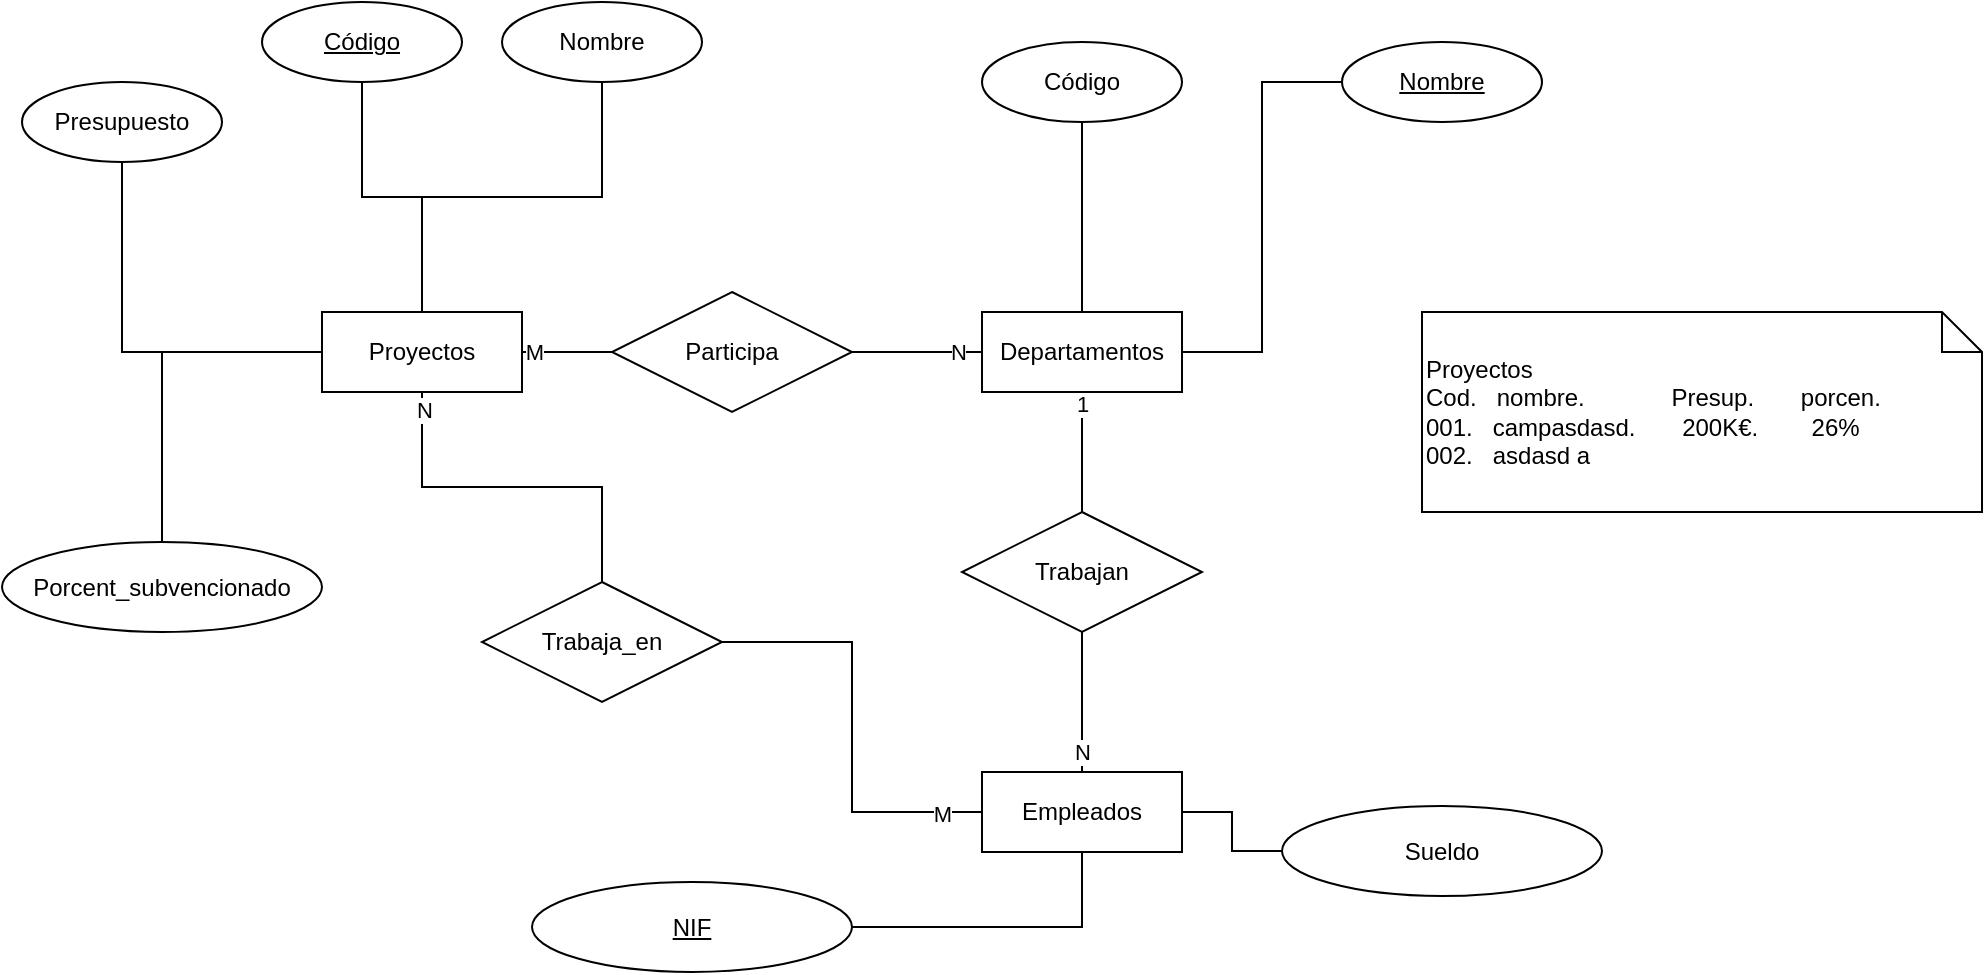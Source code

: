 <mxfile version="15.5.4" type="github" pages="4">
  <diagram id="R2lEEEUBdFMjLlhIrx00" name="Page-1">
    <mxGraphModel dx="1313" dy="802" grid="1" gridSize="10" guides="1" tooltips="1" connect="1" arrows="1" fold="1" page="1" pageScale="1" pageWidth="1654" pageHeight="1169" math="0" shadow="0" extFonts="Permanent Marker^https://fonts.googleapis.com/css?family=Permanent+Marker">
      <root>
        <mxCell id="0" />
        <mxCell id="1" parent="0" />
        <mxCell id="ZDVERSF9xxn52L0sMMYu-4" style="edgeStyle=orthogonalEdgeStyle;rounded=0;orthogonalLoop=1;jettySize=auto;html=1;entryX=0;entryY=0.5;entryDx=0;entryDy=0;startArrow=none;startFill=0;endArrow=none;endFill=0;" edge="1" parent="1" source="ZDVERSF9xxn52L0sMMYu-1" target="ZDVERSF9xxn52L0sMMYu-3">
          <mxGeometry relative="1" as="geometry" />
        </mxCell>
        <mxCell id="f4rKKs7WJ_RBVfQn1E0o-5" value="M" style="edgeLabel;html=1;align=center;verticalAlign=middle;resizable=0;points=[];" vertex="1" connectable="0" parent="ZDVERSF9xxn52L0sMMYu-4">
          <mxGeometry x="-0.75" relative="1" as="geometry">
            <mxPoint as="offset" />
          </mxGeometry>
        </mxCell>
        <mxCell id="f4rKKs7WJ_RBVfQn1E0o-31" style="edgeStyle=orthogonalEdgeStyle;rounded=0;orthogonalLoop=1;jettySize=auto;html=1;entryX=0.5;entryY=0;entryDx=0;entryDy=0;startArrow=none;startFill=0;endArrow=none;endFill=0;" edge="1" parent="1" source="ZDVERSF9xxn52L0sMMYu-1" target="f4rKKs7WJ_RBVfQn1E0o-30">
          <mxGeometry relative="1" as="geometry" />
        </mxCell>
        <mxCell id="f4rKKs7WJ_RBVfQn1E0o-34" value="N" style="edgeLabel;html=1;align=center;verticalAlign=middle;resizable=0;points=[];" vertex="1" connectable="0" parent="f4rKKs7WJ_RBVfQn1E0o-31">
          <mxGeometry x="-0.905" y="1" relative="1" as="geometry">
            <mxPoint as="offset" />
          </mxGeometry>
        </mxCell>
        <mxCell id="ZDVERSF9xxn52L0sMMYu-1" value="Proyectos" style="whiteSpace=wrap;html=1;align=center;" vertex="1" parent="1">
          <mxGeometry x="380" y="315" width="100" height="40" as="geometry" />
        </mxCell>
        <mxCell id="f4rKKs7WJ_RBVfQn1E0o-8" style="edgeStyle=orthogonalEdgeStyle;rounded=0;orthogonalLoop=1;jettySize=auto;html=1;entryX=0.5;entryY=0;entryDx=0;entryDy=0;startArrow=none;startFill=0;endArrow=none;endFill=0;" edge="1" parent="1" source="ZDVERSF9xxn52L0sMMYu-2" target="f4rKKs7WJ_RBVfQn1E0o-7">
          <mxGeometry relative="1" as="geometry" />
        </mxCell>
        <mxCell id="f4rKKs7WJ_RBVfQn1E0o-11" value="1" style="edgeLabel;html=1;align=center;verticalAlign=middle;resizable=0;points=[];" vertex="1" connectable="0" parent="f4rKKs7WJ_RBVfQn1E0o-8">
          <mxGeometry x="-0.793" relative="1" as="geometry">
            <mxPoint as="offset" />
          </mxGeometry>
        </mxCell>
        <mxCell id="f4rKKs7WJ_RBVfQn1E0o-14" style="edgeStyle=orthogonalEdgeStyle;rounded=0;orthogonalLoop=1;jettySize=auto;html=1;entryX=0.5;entryY=1;entryDx=0;entryDy=0;startArrow=none;startFill=0;endArrow=none;endFill=0;" edge="1" parent="1" source="ZDVERSF9xxn52L0sMMYu-2" target="f4rKKs7WJ_RBVfQn1E0o-12">
          <mxGeometry relative="1" as="geometry" />
        </mxCell>
        <mxCell id="f4rKKs7WJ_RBVfQn1E0o-15" style="edgeStyle=orthogonalEdgeStyle;rounded=0;orthogonalLoop=1;jettySize=auto;html=1;entryX=0;entryY=0.5;entryDx=0;entryDy=0;startArrow=none;startFill=0;endArrow=none;endFill=0;" edge="1" parent="1" source="ZDVERSF9xxn52L0sMMYu-2" target="f4rKKs7WJ_RBVfQn1E0o-13">
          <mxGeometry relative="1" as="geometry" />
        </mxCell>
        <mxCell id="ZDVERSF9xxn52L0sMMYu-2" value="Departamentos" style="whiteSpace=wrap;html=1;align=center;" vertex="1" parent="1">
          <mxGeometry x="710" y="315" width="100" height="40" as="geometry" />
        </mxCell>
        <mxCell id="ZDVERSF9xxn52L0sMMYu-5" style="edgeStyle=orthogonalEdgeStyle;rounded=0;orthogonalLoop=1;jettySize=auto;html=1;entryX=0;entryY=0.5;entryDx=0;entryDy=0;startArrow=none;startFill=0;endArrow=none;endFill=0;" edge="1" parent="1" source="ZDVERSF9xxn52L0sMMYu-3" target="ZDVERSF9xxn52L0sMMYu-2">
          <mxGeometry relative="1" as="geometry" />
        </mxCell>
        <mxCell id="ZDVERSF9xxn52L0sMMYu-7" value="N" style="edgeLabel;html=1;align=center;verticalAlign=middle;resizable=0;points=[];" vertex="1" connectable="0" parent="ZDVERSF9xxn52L0sMMYu-5">
          <mxGeometry x="0.883" relative="1" as="geometry">
            <mxPoint x="-8" as="offset" />
          </mxGeometry>
        </mxCell>
        <mxCell id="ZDVERSF9xxn52L0sMMYu-3" value="Participa" style="shape=rhombus;perimeter=rhombusPerimeter;whiteSpace=wrap;html=1;align=center;" vertex="1" parent="1">
          <mxGeometry x="525" y="305" width="120" height="60" as="geometry" />
        </mxCell>
        <mxCell id="f4rKKs7WJ_RBVfQn1E0o-6" value="Empleados" style="whiteSpace=wrap;html=1;align=center;" vertex="1" parent="1">
          <mxGeometry x="710" y="545" width="100" height="40" as="geometry" />
        </mxCell>
        <mxCell id="f4rKKs7WJ_RBVfQn1E0o-9" style="edgeStyle=orthogonalEdgeStyle;rounded=0;orthogonalLoop=1;jettySize=auto;html=1;entryX=0.5;entryY=0;entryDx=0;entryDy=0;startArrow=none;startFill=0;endArrow=none;endFill=0;" edge="1" parent="1" source="f4rKKs7WJ_RBVfQn1E0o-7" target="f4rKKs7WJ_RBVfQn1E0o-6">
          <mxGeometry relative="1" as="geometry" />
        </mxCell>
        <mxCell id="f4rKKs7WJ_RBVfQn1E0o-10" value="N" style="edgeLabel;html=1;align=center;verticalAlign=middle;resizable=0;points=[];" vertex="1" connectable="0" parent="f4rKKs7WJ_RBVfQn1E0o-9">
          <mxGeometry x="0.708" relative="1" as="geometry">
            <mxPoint as="offset" />
          </mxGeometry>
        </mxCell>
        <mxCell id="f4rKKs7WJ_RBVfQn1E0o-7" value="Trabajan" style="shape=rhombus;perimeter=rhombusPerimeter;whiteSpace=wrap;html=1;align=center;" vertex="1" parent="1">
          <mxGeometry x="700" y="415" width="120" height="60" as="geometry" />
        </mxCell>
        <mxCell id="f4rKKs7WJ_RBVfQn1E0o-12" value="Código" style="ellipse;whiteSpace=wrap;html=1;align=center;" vertex="1" parent="1">
          <mxGeometry x="710" y="180" width="100" height="40" as="geometry" />
        </mxCell>
        <mxCell id="f4rKKs7WJ_RBVfQn1E0o-13" value="&lt;u&gt;Nombre&lt;/u&gt;" style="ellipse;whiteSpace=wrap;html=1;align=center;" vertex="1" parent="1">
          <mxGeometry x="890" y="180" width="100" height="40" as="geometry" />
        </mxCell>
        <mxCell id="f4rKKs7WJ_RBVfQn1E0o-19" style="edgeStyle=orthogonalEdgeStyle;rounded=0;orthogonalLoop=1;jettySize=auto;html=1;entryX=0.5;entryY=0;entryDx=0;entryDy=0;startArrow=none;startFill=0;endArrow=none;endFill=0;" edge="1" parent="1" source="f4rKKs7WJ_RBVfQn1E0o-17" target="ZDVERSF9xxn52L0sMMYu-1">
          <mxGeometry relative="1" as="geometry" />
        </mxCell>
        <mxCell id="f4rKKs7WJ_RBVfQn1E0o-17" value="&lt;u&gt;Código&lt;/u&gt;" style="ellipse;whiteSpace=wrap;html=1;align=center;" vertex="1" parent="1">
          <mxGeometry x="350" y="160" width="100" height="40" as="geometry" />
        </mxCell>
        <mxCell id="f4rKKs7WJ_RBVfQn1E0o-20" style="edgeStyle=orthogonalEdgeStyle;rounded=0;orthogonalLoop=1;jettySize=auto;html=1;entryX=0.5;entryY=0;entryDx=0;entryDy=0;startArrow=none;startFill=0;endArrow=none;endFill=0;" edge="1" parent="1" source="f4rKKs7WJ_RBVfQn1E0o-18" target="ZDVERSF9xxn52L0sMMYu-1">
          <mxGeometry relative="1" as="geometry" />
        </mxCell>
        <mxCell id="f4rKKs7WJ_RBVfQn1E0o-18" value="Nombre" style="ellipse;whiteSpace=wrap;html=1;align=center;" vertex="1" parent="1">
          <mxGeometry x="470" y="160" width="100" height="40" as="geometry" />
        </mxCell>
        <mxCell id="f4rKKs7WJ_RBVfQn1E0o-23" style="edgeStyle=orthogonalEdgeStyle;rounded=0;orthogonalLoop=1;jettySize=auto;html=1;entryX=0;entryY=0.5;entryDx=0;entryDy=0;startArrow=none;startFill=0;endArrow=none;endFill=0;exitX=0.5;exitY=1;exitDx=0;exitDy=0;" edge="1" parent="1" source="f4rKKs7WJ_RBVfQn1E0o-21" target="ZDVERSF9xxn52L0sMMYu-1">
          <mxGeometry relative="1" as="geometry" />
        </mxCell>
        <mxCell id="f4rKKs7WJ_RBVfQn1E0o-21" value="Presupuesto" style="ellipse;whiteSpace=wrap;html=1;align=center;" vertex="1" parent="1">
          <mxGeometry x="230" y="200" width="100" height="40" as="geometry" />
        </mxCell>
        <mxCell id="f4rKKs7WJ_RBVfQn1E0o-24" style="edgeStyle=orthogonalEdgeStyle;rounded=0;orthogonalLoop=1;jettySize=auto;html=1;entryX=0;entryY=0.5;entryDx=0;entryDy=0;startArrow=none;startFill=0;endArrow=none;endFill=0;" edge="1" parent="1" source="f4rKKs7WJ_RBVfQn1E0o-22" target="ZDVERSF9xxn52L0sMMYu-1">
          <mxGeometry relative="1" as="geometry" />
        </mxCell>
        <mxCell id="f4rKKs7WJ_RBVfQn1E0o-22" value="Porcent_subvencionado" style="ellipse;whiteSpace=wrap;html=1;align=center;" vertex="1" parent="1">
          <mxGeometry x="220" y="430" width="160" height="45" as="geometry" />
        </mxCell>
        <mxCell id="f4rKKs7WJ_RBVfQn1E0o-28" style="edgeStyle=orthogonalEdgeStyle;rounded=0;orthogonalLoop=1;jettySize=auto;html=1;entryX=0.5;entryY=1;entryDx=0;entryDy=0;startArrow=none;startFill=0;endArrow=none;endFill=0;" edge="1" parent="1" source="f4rKKs7WJ_RBVfQn1E0o-25" target="f4rKKs7WJ_RBVfQn1E0o-6">
          <mxGeometry relative="1" as="geometry" />
        </mxCell>
        <mxCell id="f4rKKs7WJ_RBVfQn1E0o-25" value="&lt;u&gt;NIF&lt;/u&gt;" style="ellipse;whiteSpace=wrap;html=1;align=center;" vertex="1" parent="1">
          <mxGeometry x="485" y="600" width="160" height="45" as="geometry" />
        </mxCell>
        <mxCell id="f4rKKs7WJ_RBVfQn1E0o-29" style="edgeStyle=orthogonalEdgeStyle;rounded=0;orthogonalLoop=1;jettySize=auto;html=1;entryX=1;entryY=0.5;entryDx=0;entryDy=0;startArrow=none;startFill=0;endArrow=none;endFill=0;" edge="1" parent="1" source="f4rKKs7WJ_RBVfQn1E0o-27" target="f4rKKs7WJ_RBVfQn1E0o-6">
          <mxGeometry relative="1" as="geometry" />
        </mxCell>
        <mxCell id="f4rKKs7WJ_RBVfQn1E0o-27" value="Sueldo" style="ellipse;whiteSpace=wrap;html=1;align=center;" vertex="1" parent="1">
          <mxGeometry x="860" y="562" width="160" height="45" as="geometry" />
        </mxCell>
        <mxCell id="f4rKKs7WJ_RBVfQn1E0o-33" style="edgeStyle=orthogonalEdgeStyle;rounded=0;orthogonalLoop=1;jettySize=auto;html=1;entryX=0;entryY=0.5;entryDx=0;entryDy=0;startArrow=none;startFill=0;endArrow=none;endFill=0;" edge="1" parent="1" source="f4rKKs7WJ_RBVfQn1E0o-30" target="f4rKKs7WJ_RBVfQn1E0o-6">
          <mxGeometry relative="1" as="geometry" />
        </mxCell>
        <mxCell id="f4rKKs7WJ_RBVfQn1E0o-35" value="M" style="edgeLabel;html=1;align=center;verticalAlign=middle;resizable=0;points=[];" vertex="1" connectable="0" parent="f4rKKs7WJ_RBVfQn1E0o-33">
          <mxGeometry x="0.814" y="-1" relative="1" as="geometry">
            <mxPoint as="offset" />
          </mxGeometry>
        </mxCell>
        <mxCell id="f4rKKs7WJ_RBVfQn1E0o-30" value="Trabaja_en" style="shape=rhombus;perimeter=rhombusPerimeter;whiteSpace=wrap;html=1;align=center;" vertex="1" parent="1">
          <mxGeometry x="460" y="450" width="120" height="60" as="geometry" />
        </mxCell>
        <mxCell id="f4rKKs7WJ_RBVfQn1E0o-40" value="Proyectos&lt;br&gt;Cod.&amp;nbsp; &amp;nbsp;nombre.&amp;nbsp; &amp;nbsp; &amp;nbsp; &amp;nbsp; &amp;nbsp; &amp;nbsp; &amp;nbsp;Presup.&amp;nbsp; &amp;nbsp; &amp;nbsp; &amp;nbsp;porcen.&lt;br&gt;001.&amp;nbsp; &amp;nbsp;campasdasd.&amp;nbsp; &amp;nbsp; &amp;nbsp; &amp;nbsp;200K€.&amp;nbsp; &amp;nbsp; &amp;nbsp; &amp;nbsp; 26%&lt;br&gt;002.&amp;nbsp; &amp;nbsp;asdasd a" style="shape=note;size=20;whiteSpace=wrap;html=1;align=left;" vertex="1" parent="1">
          <mxGeometry x="930" y="315" width="280" height="100" as="geometry" />
        </mxCell>
      </root>
    </mxGraphModel>
  </diagram>
  <diagram id="cl5gMLIeTKM-gZZkg8Dc" name="Page-2">
    <mxGraphModel dx="530" dy="400" grid="1" gridSize="10" guides="1" tooltips="1" connect="1" arrows="1" fold="1" page="1" pageScale="1" pageWidth="1654" pageHeight="1169" math="0" shadow="0">
      <root>
        <mxCell id="Uv8Xs4fprev_xQjExNfU-0" />
        <mxCell id="Uv8Xs4fprev_xQjExNfU-1" parent="Uv8Xs4fprev_xQjExNfU-0" />
      </root>
    </mxGraphModel>
  </diagram>
  <diagram id="fDBIiA0fJRE_Aa-UfiEN" name="Page-3">
    <mxGraphModel dx="530" dy="400" grid="1" gridSize="10" guides="1" tooltips="1" connect="1" arrows="1" fold="1" page="1" pageScale="1" pageWidth="1654" pageHeight="1169" math="0" shadow="0">
      <root>
        <mxCell id="cCiNa1wOiP0DJ2BcY-2C-0" />
        <mxCell id="cCiNa1wOiP0DJ2BcY-2C-1" parent="cCiNa1wOiP0DJ2BcY-2C-0" />
      </root>
    </mxGraphModel>
  </diagram>
  <diagram id="64gwNbzNewRs4y-YzJ9k" name="Page-4">
    <mxGraphModel dx="530" dy="400" grid="1" gridSize="10" guides="1" tooltips="1" connect="1" arrows="1" fold="1" page="1" pageScale="1" pageWidth="1654" pageHeight="1169" math="0" shadow="0">
      <root>
        <mxCell id="qoQN_8lVYj-Zet9xmBNA-0" />
        <mxCell id="qoQN_8lVYj-Zet9xmBNA-1" parent="qoQN_8lVYj-Zet9xmBNA-0" />
      </root>
    </mxGraphModel>
  </diagram>
</mxfile>
